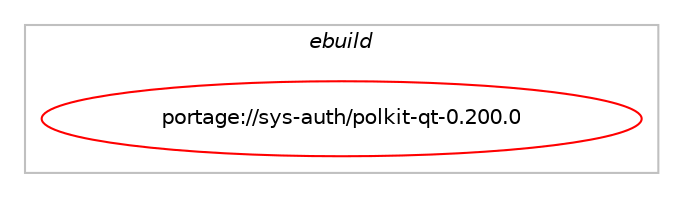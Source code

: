 digraph prolog {

# *************
# Graph options
# *************

newrank=true;
concentrate=true;
compound=true;
graph [rankdir=LR,fontname=Helvetica,fontsize=10,ranksep=1.5];#, ranksep=2.5, nodesep=0.2];
edge  [arrowhead=vee];
node  [fontname=Helvetica,fontsize=10];

# **********
# The ebuild
# **********

subgraph cluster_leftcol {
color=gray;
label=<<i>ebuild</i>>;
id [label="portage://sys-auth/polkit-qt-0.200.0", color=red, width=4, href="../sys-auth/polkit-qt-0.200.0.svg"];
}

# ****************
# The dependencies
# ****************

subgraph cluster_midcol {
color=gray;
label=<<i>dependencies</i>>;
subgraph cluster_compile {
fillcolor="#eeeeee";
style=filled;
label=<<i>compile</i>>;
# *** BEGIN UNKNOWN DEPENDENCY TYPE (TODO) ***
# id -> equal(use_conditional_group(positive,qt5,portage://sys-auth/polkit-qt-0.200.0,[package_dependency(portage://sys-auth/polkit-qt-0.200.0,install,no,dev-qt,qtcore,none,[,,],[slot(5)],[]),package_dependency(portage://sys-auth/polkit-qt-0.200.0,install,no,dev-qt,qtdbus,none,[,,],[slot(5)],[]),package_dependency(portage://sys-auth/polkit-qt-0.200.0,install,no,dev-qt,qtgui,none,[,,],[slot(5)],[]),package_dependency(portage://sys-auth/polkit-qt-0.200.0,install,no,dev-qt,qtwidgets,none,[,,],[slot(5)],[])]))
# *** END UNKNOWN DEPENDENCY TYPE (TODO) ***

# *** BEGIN UNKNOWN DEPENDENCY TYPE (TODO) ***
# id -> equal(use_conditional_group(positive,qt6,portage://sys-auth/polkit-qt-0.200.0,[package_dependency(portage://sys-auth/polkit-qt-0.200.0,install,no,dev-qt,qtbase,none,[,,],[slot(6)],[use(enable(dbus),none),use(enable(gui),none),use(enable(widgets),none)])]))
# *** END UNKNOWN DEPENDENCY TYPE (TODO) ***

# *** BEGIN UNKNOWN DEPENDENCY TYPE (TODO) ***
# id -> equal(package_dependency(portage://sys-auth/polkit-qt-0.200.0,install,no,dev-libs,glib,none,[,,],[slot(2)],[]))
# *** END UNKNOWN DEPENDENCY TYPE (TODO) ***

# *** BEGIN UNKNOWN DEPENDENCY TYPE (TODO) ***
# id -> equal(package_dependency(portage://sys-auth/polkit-qt-0.200.0,install,no,sys-auth,polkit,greaterequal,[0.103,,,0.103],[],[]))
# *** END UNKNOWN DEPENDENCY TYPE (TODO) ***

}
subgraph cluster_compileandrun {
fillcolor="#eeeeee";
style=filled;
label=<<i>compile and run</i>>;
}
subgraph cluster_run {
fillcolor="#eeeeee";
style=filled;
label=<<i>run</i>>;
# *** BEGIN UNKNOWN DEPENDENCY TYPE (TODO) ***
# id -> equal(use_conditional_group(positive,qt5,portage://sys-auth/polkit-qt-0.200.0,[package_dependency(portage://sys-auth/polkit-qt-0.200.0,run,no,dev-qt,qtcore,none,[,,],[slot(5)],[]),package_dependency(portage://sys-auth/polkit-qt-0.200.0,run,no,dev-qt,qtdbus,none,[,,],[slot(5)],[]),package_dependency(portage://sys-auth/polkit-qt-0.200.0,run,no,dev-qt,qtgui,none,[,,],[slot(5)],[]),package_dependency(portage://sys-auth/polkit-qt-0.200.0,run,no,dev-qt,qtwidgets,none,[,,],[slot(5)],[])]))
# *** END UNKNOWN DEPENDENCY TYPE (TODO) ***

# *** BEGIN UNKNOWN DEPENDENCY TYPE (TODO) ***
# id -> equal(use_conditional_group(positive,qt6,portage://sys-auth/polkit-qt-0.200.0,[package_dependency(portage://sys-auth/polkit-qt-0.200.0,run,no,dev-qt,qtbase,none,[,,],[slot(6)],[use(enable(dbus),none),use(enable(gui),none),use(enable(widgets),none)])]))
# *** END UNKNOWN DEPENDENCY TYPE (TODO) ***

# *** BEGIN UNKNOWN DEPENDENCY TYPE (TODO) ***
# id -> equal(package_dependency(portage://sys-auth/polkit-qt-0.200.0,run,no,dev-libs,glib,none,[,,],[slot(2)],[]))
# *** END UNKNOWN DEPENDENCY TYPE (TODO) ***

# *** BEGIN UNKNOWN DEPENDENCY TYPE (TODO) ***
# id -> equal(package_dependency(portage://sys-auth/polkit-qt-0.200.0,run,no,sys-auth,polkit,greaterequal,[0.103,,,0.103],[],[]))
# *** END UNKNOWN DEPENDENCY TYPE (TODO) ***

}
}

# **************
# The candidates
# **************

subgraph cluster_choices {
rank=same;
color=gray;
label=<<i>candidates</i>>;

}

}
